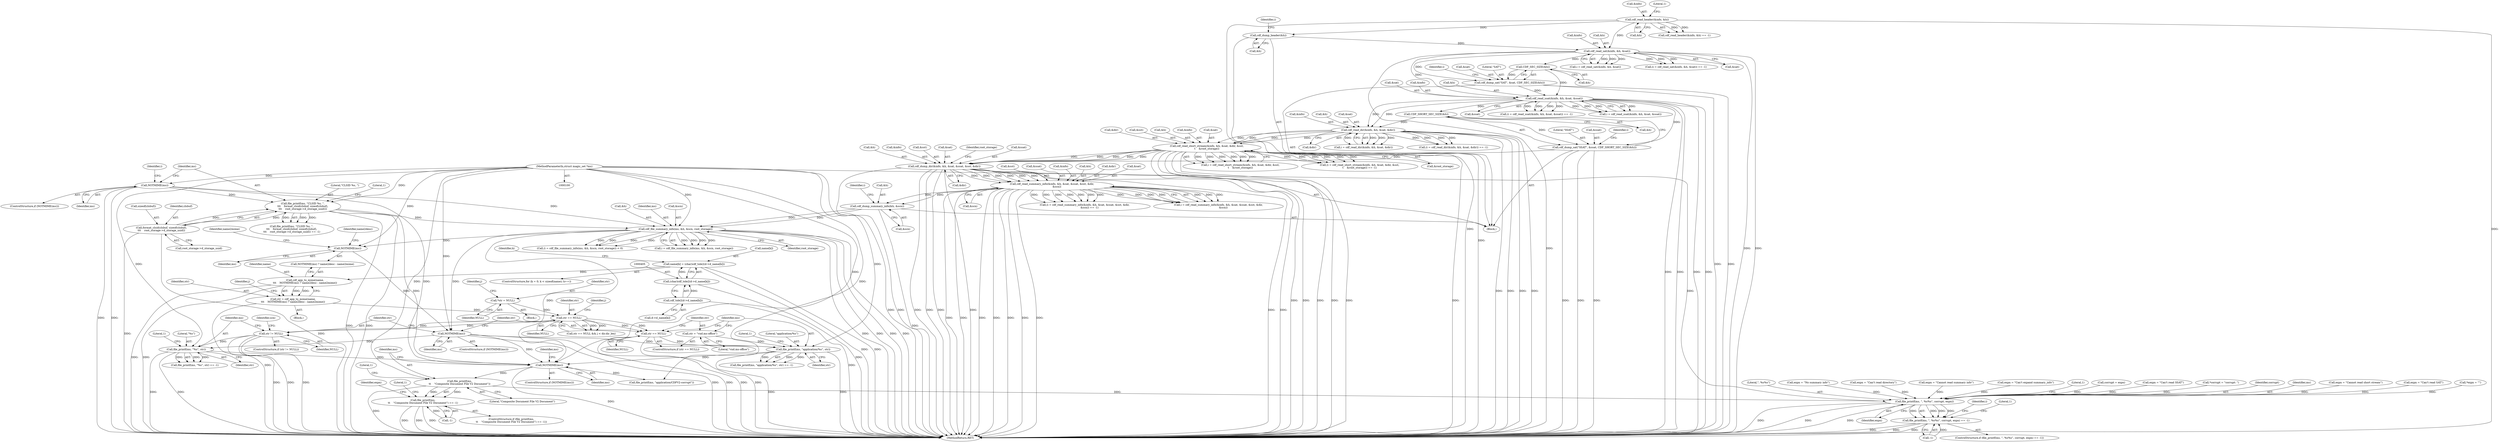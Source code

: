 digraph "0_file_6d209c1c489457397a5763bca4b28e43aac90391_2@pointer" {
"1000504" [label="(Call,file_printf(ms,\n\t\t    \"Composite Document File V2 Document\"))"];
"1000499" [label="(Call,NOTMIME(ms))"];
"1000422" [label="(Call,NOTMIME(ms))"];
"1000342" [label="(Call,cdf_file_summary_info(ms, &h, &scn, root_storage))"];
"1000279" [label="(Call,file_printf(ms, \"CLSID %s, \",\n\t\t\t    format_clsid(clsbuf, sizeof(clsbuf),\n\t\t\t    root_storage->d_storage_uuid)))"];
"1000273" [label="(Call,NOTMIME(ms))"];
"1000101" [label="(MethodParameterIn,struct magic_set *ms)"];
"1000282" [label="(Call,format_clsid(clsbuf, sizeof(clsbuf),\n\t\t\t    root_storage->d_storage_uuid))"];
"1000333" [label="(Call,cdf_dump_summary_info(&h, &scn))"];
"1000298" [label="(Call,cdf_read_summary_info(&info, &h, &sat, &ssat, &sst, &dir,\n            &scn))"];
"1000256" [label="(Call,cdf_dump_dir(&info, &h, &sat, &ssat, &sst, &dir))"];
"1000236" [label="(Call,cdf_read_short_stream(&info, &h, &sat, &dir, &sst,\n\t    &root_storage))"];
"1000215" [label="(Call,cdf_read_dir(&info, &h, &sat, &dir))"];
"1000188" [label="(Call,cdf_read_ssat(&info, &h, &sat, &ssat))"];
"1000163" [label="(Call,cdf_read_sat(&info, &h, &sat))"];
"1000147" [label="(Call,cdf_read_header(&info, &h))"];
"1000156" [label="(Call,cdf_dump_header(&h))"];
"1000181" [label="(Call,CDF_SEC_SIZE(&h))"];
"1000177" [label="(Call,cdf_dump_sat(\"SAT\", &sat, CDF_SEC_SIZE(&h)))"];
"1000208" [label="(Call,CDF_SHORT_SEC_SIZE(&h))"];
"1000204" [label="(Call,cdf_dump_sat(\"SSAT\", &ssat, CDF_SHORT_SEC_SIZE(&h)))"];
"1000417" [label="(Call,NOTMIME(ms))"];
"1000432" [label="(Call,file_printf(ms, \"%s\", str))"];
"1000426" [label="(Call,str != NULL)"];
"1000371" [label="(Call,str == NULL)"];
"1000412" [label="(Call,str = cdf_app_to_mime(name,\n\t\t\t    NOTMIME(ms) ? name2desc : name2mime))"];
"1000414" [label="(Call,cdf_app_to_mime(name,\n\t\t\t    NOTMIME(ms) ? name2desc : name2mime))"];
"1000400" [label="(Call,name[k] = (char)cdf_tole2(d->d_name[k]))"];
"1000404" [label="(Call,(char)cdf_tole2(d->d_name[k]))"];
"1000406" [label="(Call,cdf_tole2(d->d_name[k]))"];
"1000359" [label="(Call,*str = NULL)"];
"1000455" [label="(Call,file_printf(ms, \"application/%s\", str))"];
"1000450" [label="(Call,str = \"vnd.ms-office\")"];
"1000447" [label="(Call,str == NULL)"];
"1000503" [label="(Call,file_printf(ms,\n\t\t    \"Composite Document File V2 Document\") == -1)"];
"1000517" [label="(Call,file_printf(ms, \", %s%s\", corrupt, expn))"];
"1000516" [label="(Call,file_printf(ms, \", %s%s\", corrupt, expn) == -1)"];
"1000205" [label="(Literal,\"SSAT\")"];
"1000457" [label="(Literal,\"application/%s\")"];
"1000148" [label="(Call,&info)"];
"1000333" [label="(Call,cdf_dump_summary_info(&h, &scn))"];
"1000195" [label="(Call,&ssat)"];
"1000227" [label="(Call,expn = \"Can't read directory\")"];
"1000185" [label="(Call,(i = cdf_read_ssat(&info, &h, &sat, &ssat)) == -1)"];
"1000499" [label="(Call,NOTMIME(ms))"];
"1000373" [label="(Identifier,NULL)"];
"1000422" [label="(Call,NOTMIME(ms))"];
"1000346" [label="(Call,&scn)"];
"1000218" [label="(Call,&h)"];
"1000413" [label="(Identifier,str)"];
"1000307" [label="(Call,&sst)"];
"1000521" [label="(Identifier,expn)"];
"1000357" [label="(Block,)"];
"1000259" [label="(Call,&h)"];
"1000284" [label="(Call,sizeof(clsbuf))"];
"1000161" [label="(Call,i = cdf_read_sat(&info, &h, &sat))"];
"1000334" [label="(Call,&h)"];
"1000186" [label="(Call,i = cdf_read_ssat(&info, &h, &sat, &ssat))"];
"1000177" [label="(Call,cdf_dump_sat(\"SAT\", &sat, CDF_SEC_SIZE(&h)))"];
"1000404" [label="(Call,(char)cdf_tole2(d->d_name[k]))"];
"1000281" [label="(Literal,\"CLSID %s, \")"];
"1000272" [label="(ControlStructure,if (NOTMIME(ms)))"];
"1000305" [label="(Call,&ssat)"];
"1000295" [label="(Call,(i = cdf_read_summary_info(&info, &h, &sat, &ssat, &sst, &dir,\n            &scn)) == -1)"];
"1000204" [label="(Call,cdf_dump_sat(\"SSAT\", &ssat, CDF_SHORT_SEC_SIZE(&h)))"];
"1000425" [label="(ControlStructure,if (str != NULL))"];
"1000290" [label="(Literal,1)"];
"1000329" [label="(Call,expn = \"Cannot read summary info\")"];
"1000498" [label="(ControlStructure,if (NOTMIME(ms)))"];
"1000420" [label="(Identifier,name2mime)"];
"1000273" [label="(Call,NOTMIME(ms))"];
"1000407" [label="(Call,d->d_name[k])"];
"1000350" [label="(Call,expn = \"Can't expand summary_info\")"];
"1000375" [label="(Identifier,j)"];
"1000191" [label="(Call,&h)"];
"1000147" [label="(Call,cdf_read_header(&info, &h))"];
"1000157" [label="(Call,&h)"];
"1000423" [label="(Identifier,ms)"];
"1000532" [label="(Identifier,ms)"];
"1000458" [label="(Identifier,str)"];
"1000371" [label="(Call,str == NULL)"];
"1000447" [label="(Call,str == NULL)"];
"1000368" [label="(Identifier,j)"];
"1000336" [label="(Call,&scn)"];
"1000193" [label="(Call,&sat)"];
"1000401" [label="(Call,name[k])"];
"1000451" [label="(Identifier,str)"];
"1000523" [label="(Literal,1)"];
"1000182" [label="(Call,&h)"];
"1000321" [label="(Call,corrupt = expn)"];
"1000390" [label="(ControlStructure,for (k = 0; k < sizeof(name); k++))"];
"1000361" [label="(Identifier,NULL)"];
"1000296" [label="(Call,i = cdf_read_summary_info(&info, &h, &sat, &ssat, &sst, &dir,\n            &scn))"];
"1000236" [label="(Call,cdf_read_short_stream(&info, &h, &sat, &dir, &sst,\n\t    &root_storage))"];
"1000526" [label="(Literal,1)"];
"1000342" [label="(Call,cdf_file_summary_info(ms, &h, &scn, root_storage))"];
"1000432" [label="(Call,file_printf(ms, \"%s\", str))"];
"1000433" [label="(Identifier,ms)"];
"1000162" [label="(Identifier,i)"];
"1000517" [label="(Call,file_printf(ms, \", %s%s\", corrupt, expn))"];
"1000187" [label="(Identifier,i)"];
"1000437" [label="(Literal,1)"];
"1000200" [label="(Call,expn = \"Can't read SSAT\")"];
"1000299" [label="(Call,&info)"];
"1000267" [label="(Call,&dir)"];
"1000348" [label="(Identifier,root_storage)"];
"1000153" [label="(Literal,1)"];
"1000150" [label="(Call,&h)"];
"1000160" [label="(Call,(i = cdf_read_sat(&info, &h, &sat)) == -1)"];
"1000164" [label="(Call,&info)"];
"1000222" [label="(Call,&dir)"];
"1000341" [label="(Identifier,i)"];
"1000146" [label="(Call,cdf_read_header(&info, &h) == -1)"];
"1000370" [label="(Call,str == NULL && j < dir.dir_len)"];
"1000359" [label="(Call,*str = NULL)"];
"1000456" [label="(Identifier,ms)"];
"1000431" [label="(Call,file_printf(ms, \"%s\", str) == -1)"];
"1000400" [label="(Call,name[k] = (char)cdf_tole2(d->d_name[k]))"];
"1000417" [label="(Call,NOTMIME(ms))"];
"1000415" [label="(Identifier,name)"];
"1000502" [label="(ControlStructure,if (file_printf(ms,\n\t\t    \"Composite Document File V2 Document\") == -1))"];
"1000188" [label="(Call,cdf_read_ssat(&info, &h, &sat, &ssat))"];
"1000344" [label="(Call,&h)"];
"1000339" [label="(Call,(i = cdf_file_summary_info(ms, &h, &scn, root_storage)) < 0)"];
"1000168" [label="(Call,&sat)"];
"1000101" [label="(MethodParameterIn,struct magic_set *ms)"];
"1000372" [label="(Identifier,str)"];
"1000274" [label="(Identifier,ms)"];
"1000280" [label="(Identifier,ms)"];
"1000414" [label="(Call,cdf_app_to_mime(name,\n\t\t\t    NOTMIME(ms) ? name2desc : name2mime))"];
"1000234" [label="(Call,i = cdf_read_short_stream(&info, &h, &sat, &dir, &sst,\n\t    &root_storage))"];
"1000416" [label="(Call,NOTMIME(ms) ? name2desc : name2mime)"];
"1000119" [label="(Call,*corrupt = \"corrupt: \")"];
"1000446" [label="(ControlStructure,if (str == NULL))"];
"1000515" [label="(ControlStructure,if (file_printf(ms, \", %s%s\", corrupt, expn) == -1))"];
"1000506" [label="(Literal,\"Composite Document File V2 Document\")"];
"1000508" [label="(Literal,1)"];
"1000301" [label="(Call,&h)"];
"1000298" [label="(Call,cdf_read_summary_info(&info, &h, &sat, &ssat, &sst, &dir,\n            &scn))"];
"1000520" [label="(Identifier,corrupt)"];
"1000503" [label="(Call,file_printf(ms,\n\t\t    \"Composite Document File V2 Document\") == -1)"];
"1000518" [label="(Identifier,ms)"];
"1000233" [label="(Call,(i = cdf_read_short_stream(&info, &h, &sat, &dir, &sst,\n\t    &root_storage)) == -1)"];
"1000206" [label="(Call,&ssat)"];
"1000237" [label="(Call,&info)"];
"1000241" [label="(Call,&sat)"];
"1000544" [label="(MethodReturn,RET)"];
"1000427" [label="(Identifier,str)"];
"1000257" [label="(Call,&info)"];
"1000265" [label="(Call,&sst)"];
"1000209" [label="(Call,&h)"];
"1000454" [label="(Call,file_printf(ms, \"application/%s\", str) == -1)"];
"1000252" [label="(Call,expn = \"Cannot read short stream\")"];
"1000181" [label="(Call,CDF_SEC_SIZE(&h))"];
"1000243" [label="(Call,&dir)"];
"1000449" [label="(Identifier,NULL)"];
"1000173" [label="(Call,expn = \"Can't read SAT\")"];
"1000381" [label="(Block,)"];
"1000412" [label="(Call,str = cdf_app_to_mime(name,\n\t\t\t    NOTMIME(ms) ? name2desc : name2mime))"];
"1000455" [label="(Call,file_printf(ms, \"application/%s\", str))"];
"1000215" [label="(Call,cdf_read_dir(&info, &h, &sat, &dir))"];
"1000507" [label="(Call,-1)"];
"1000115" [label="(Call,*expn = \"\")"];
"1000343" [label="(Identifier,ms)"];
"1000286" [label="(Call,root_storage->d_storage_uuid)"];
"1000105" [label="(Block,)"];
"1000469" [label="(Identifier,scn)"];
"1000297" [label="(Identifier,i)"];
"1000279" [label="(Call,file_printf(ms, \"CLSID %s, \",\n\t\t\t    format_clsid(clsbuf, sizeof(clsbuf),\n\t\t\t    root_storage->d_storage_uuid)))"];
"1000214" [label="(Identifier,i)"];
"1000519" [label="(Literal,\", %s%s\")"];
"1000421" [label="(ControlStructure,if (NOTMIME(ms)))"];
"1000531" [label="(Call,file_printf(ms, \"application/CDFV2-corrupt\"))"];
"1000434" [label="(Literal,\"%s\")"];
"1000282" [label="(Call,format_clsid(clsbuf, sizeof(clsbuf),\n\t\t\t    root_storage->d_storage_uuid))"];
"1000220" [label="(Call,&sat)"];
"1000189" [label="(Call,&info)"];
"1000399" [label="(Identifier,k)"];
"1000448" [label="(Identifier,str)"];
"1000309" [label="(Call,&dir)"];
"1000245" [label="(Call,&sst)"];
"1000261" [label="(Call,&sat)"];
"1000380" [label="(Identifier,j)"];
"1000340" [label="(Call,i = cdf_file_summary_info(ms, &h, &scn, root_storage))"];
"1000450" [label="(Call,str = \"vnd.ms-office\")"];
"1000208" [label="(Call,CDF_SHORT_SEC_SIZE(&h))"];
"1000516" [label="(Call,file_printf(ms, \", %s%s\", corrupt, expn) == -1)"];
"1000256" [label="(Call,cdf_dump_dir(&info, &h, &sat, &ssat, &sst, &dir))"];
"1000278" [label="(Call,file_printf(ms, \"CLSID %s, \",\n\t\t\t    format_clsid(clsbuf, sizeof(clsbuf),\n\t\t\t    root_storage->d_storage_uuid)) == -1)"];
"1000163" [label="(Call,cdf_read_sat(&info, &h, &sat))"];
"1000426" [label="(Call,str != NULL)"];
"1000504" [label="(Call,file_printf(ms,\n\t\t    \"Composite Document File V2 Document\"))"];
"1000216" [label="(Call,&info)"];
"1000179" [label="(Call,&sat)"];
"1000360" [label="(Identifier,str)"];
"1000311" [label="(Call,&scn)"];
"1000166" [label="(Call,&h)"];
"1000270" [label="(Identifier,root_storage)"];
"1000522" [label="(Call,-1)"];
"1000419" [label="(Identifier,name2desc)"];
"1000239" [label="(Call,&h)"];
"1000406" [label="(Call,cdf_tole2(d->d_name[k]))"];
"1000178" [label="(Literal,\"SAT\")"];
"1000452" [label="(Literal,\"vnd.ms-office\")"];
"1000213" [label="(Call,i = cdf_read_dir(&info, &h, &sat, &dir))"];
"1000514" [label="(Identifier,expn)"];
"1000324" [label="(Call,expn = \"No summary info\")"];
"1000435" [label="(Identifier,str)"];
"1000428" [label="(Identifier,NULL)"];
"1000212" [label="(Call,(i = cdf_read_dir(&info, &h, &sat, &dir)) == -1)"];
"1000540" [label="(Identifier,i)"];
"1000460" [label="(Literal,1)"];
"1000505" [label="(Identifier,ms)"];
"1000156" [label="(Call,cdf_dump_header(&h))"];
"1000303" [label="(Call,&sat)"];
"1000500" [label="(Identifier,ms)"];
"1000247" [label="(Call,&root_storage)"];
"1000283" [label="(Identifier,clsbuf)"];
"1000263" [label="(Call,&ssat)"];
"1000511" [label="(Literal,1)"];
"1000418" [label="(Identifier,ms)"];
"1000504" -> "1000503"  [label="AST: "];
"1000504" -> "1000506"  [label="CFG: "];
"1000505" -> "1000504"  [label="AST: "];
"1000506" -> "1000504"  [label="AST: "];
"1000508" -> "1000504"  [label="CFG: "];
"1000504" -> "1000544"  [label="DDG: "];
"1000504" -> "1000503"  [label="DDG: "];
"1000504" -> "1000503"  [label="DDG: "];
"1000499" -> "1000504"  [label="DDG: "];
"1000101" -> "1000504"  [label="DDG: "];
"1000504" -> "1000517"  [label="DDG: "];
"1000499" -> "1000498"  [label="AST: "];
"1000499" -> "1000500"  [label="CFG: "];
"1000500" -> "1000499"  [label="AST: "];
"1000505" -> "1000499"  [label="CFG: "];
"1000532" -> "1000499"  [label="CFG: "];
"1000499" -> "1000544"  [label="DDG: "];
"1000422" -> "1000499"  [label="DDG: "];
"1000273" -> "1000499"  [label="DDG: "];
"1000432" -> "1000499"  [label="DDG: "];
"1000455" -> "1000499"  [label="DDG: "];
"1000342" -> "1000499"  [label="DDG: "];
"1000279" -> "1000499"  [label="DDG: "];
"1000101" -> "1000499"  [label="DDG: "];
"1000499" -> "1000531"  [label="DDG: "];
"1000422" -> "1000421"  [label="AST: "];
"1000422" -> "1000423"  [label="CFG: "];
"1000423" -> "1000422"  [label="AST: "];
"1000427" -> "1000422"  [label="CFG: "];
"1000448" -> "1000422"  [label="CFG: "];
"1000422" -> "1000544"  [label="DDG: "];
"1000422" -> "1000544"  [label="DDG: "];
"1000342" -> "1000422"  [label="DDG: "];
"1000417" -> "1000422"  [label="DDG: "];
"1000101" -> "1000422"  [label="DDG: "];
"1000422" -> "1000432"  [label="DDG: "];
"1000422" -> "1000455"  [label="DDG: "];
"1000342" -> "1000340"  [label="AST: "];
"1000342" -> "1000348"  [label="CFG: "];
"1000343" -> "1000342"  [label="AST: "];
"1000344" -> "1000342"  [label="AST: "];
"1000346" -> "1000342"  [label="AST: "];
"1000348" -> "1000342"  [label="AST: "];
"1000340" -> "1000342"  [label="CFG: "];
"1000342" -> "1000544"  [label="DDG: "];
"1000342" -> "1000544"  [label="DDG: "];
"1000342" -> "1000544"  [label="DDG: "];
"1000342" -> "1000544"  [label="DDG: "];
"1000342" -> "1000339"  [label="DDG: "];
"1000342" -> "1000339"  [label="DDG: "];
"1000342" -> "1000339"  [label="DDG: "];
"1000342" -> "1000339"  [label="DDG: "];
"1000342" -> "1000340"  [label="DDG: "];
"1000342" -> "1000340"  [label="DDG: "];
"1000342" -> "1000340"  [label="DDG: "];
"1000342" -> "1000340"  [label="DDG: "];
"1000279" -> "1000342"  [label="DDG: "];
"1000273" -> "1000342"  [label="DDG: "];
"1000101" -> "1000342"  [label="DDG: "];
"1000333" -> "1000342"  [label="DDG: "];
"1000333" -> "1000342"  [label="DDG: "];
"1000342" -> "1000417"  [label="DDG: "];
"1000279" -> "1000278"  [label="AST: "];
"1000279" -> "1000282"  [label="CFG: "];
"1000280" -> "1000279"  [label="AST: "];
"1000281" -> "1000279"  [label="AST: "];
"1000282" -> "1000279"  [label="AST: "];
"1000290" -> "1000279"  [label="CFG: "];
"1000279" -> "1000544"  [label="DDG: "];
"1000279" -> "1000544"  [label="DDG: "];
"1000279" -> "1000278"  [label="DDG: "];
"1000279" -> "1000278"  [label="DDG: "];
"1000279" -> "1000278"  [label="DDG: "];
"1000273" -> "1000279"  [label="DDG: "];
"1000101" -> "1000279"  [label="DDG: "];
"1000282" -> "1000279"  [label="DDG: "];
"1000282" -> "1000279"  [label="DDG: "];
"1000273" -> "1000272"  [label="AST: "];
"1000273" -> "1000274"  [label="CFG: "];
"1000274" -> "1000273"  [label="AST: "];
"1000280" -> "1000273"  [label="CFG: "];
"1000297" -> "1000273"  [label="CFG: "];
"1000273" -> "1000544"  [label="DDG: "];
"1000273" -> "1000544"  [label="DDG: "];
"1000101" -> "1000273"  [label="DDG: "];
"1000101" -> "1000100"  [label="AST: "];
"1000101" -> "1000544"  [label="DDG: "];
"1000101" -> "1000417"  [label="DDG: "];
"1000101" -> "1000432"  [label="DDG: "];
"1000101" -> "1000455"  [label="DDG: "];
"1000101" -> "1000517"  [label="DDG: "];
"1000101" -> "1000531"  [label="DDG: "];
"1000282" -> "1000286"  [label="CFG: "];
"1000283" -> "1000282"  [label="AST: "];
"1000284" -> "1000282"  [label="AST: "];
"1000286" -> "1000282"  [label="AST: "];
"1000282" -> "1000544"  [label="DDG: "];
"1000282" -> "1000544"  [label="DDG: "];
"1000333" -> "1000105"  [label="AST: "];
"1000333" -> "1000336"  [label="CFG: "];
"1000334" -> "1000333"  [label="AST: "];
"1000336" -> "1000333"  [label="AST: "];
"1000341" -> "1000333"  [label="CFG: "];
"1000333" -> "1000544"  [label="DDG: "];
"1000298" -> "1000333"  [label="DDG: "];
"1000298" -> "1000333"  [label="DDG: "];
"1000298" -> "1000296"  [label="AST: "];
"1000298" -> "1000311"  [label="CFG: "];
"1000299" -> "1000298"  [label="AST: "];
"1000301" -> "1000298"  [label="AST: "];
"1000303" -> "1000298"  [label="AST: "];
"1000305" -> "1000298"  [label="AST: "];
"1000307" -> "1000298"  [label="AST: "];
"1000309" -> "1000298"  [label="AST: "];
"1000311" -> "1000298"  [label="AST: "];
"1000296" -> "1000298"  [label="CFG: "];
"1000298" -> "1000544"  [label="DDG: "];
"1000298" -> "1000544"  [label="DDG: "];
"1000298" -> "1000544"  [label="DDG: "];
"1000298" -> "1000544"  [label="DDG: "];
"1000298" -> "1000544"  [label="DDG: "];
"1000298" -> "1000544"  [label="DDG: "];
"1000298" -> "1000544"  [label="DDG: "];
"1000298" -> "1000295"  [label="DDG: "];
"1000298" -> "1000295"  [label="DDG: "];
"1000298" -> "1000295"  [label="DDG: "];
"1000298" -> "1000295"  [label="DDG: "];
"1000298" -> "1000295"  [label="DDG: "];
"1000298" -> "1000295"  [label="DDG: "];
"1000298" -> "1000295"  [label="DDG: "];
"1000298" -> "1000296"  [label="DDG: "];
"1000298" -> "1000296"  [label="DDG: "];
"1000298" -> "1000296"  [label="DDG: "];
"1000298" -> "1000296"  [label="DDG: "];
"1000298" -> "1000296"  [label="DDG: "];
"1000298" -> "1000296"  [label="DDG: "];
"1000298" -> "1000296"  [label="DDG: "];
"1000256" -> "1000298"  [label="DDG: "];
"1000256" -> "1000298"  [label="DDG: "];
"1000256" -> "1000298"  [label="DDG: "];
"1000256" -> "1000298"  [label="DDG: "];
"1000256" -> "1000298"  [label="DDG: "];
"1000256" -> "1000298"  [label="DDG: "];
"1000256" -> "1000105"  [label="AST: "];
"1000256" -> "1000267"  [label="CFG: "];
"1000257" -> "1000256"  [label="AST: "];
"1000259" -> "1000256"  [label="AST: "];
"1000261" -> "1000256"  [label="AST: "];
"1000263" -> "1000256"  [label="AST: "];
"1000265" -> "1000256"  [label="AST: "];
"1000267" -> "1000256"  [label="AST: "];
"1000270" -> "1000256"  [label="CFG: "];
"1000256" -> "1000544"  [label="DDG: "];
"1000256" -> "1000544"  [label="DDG: "];
"1000256" -> "1000544"  [label="DDG: "];
"1000256" -> "1000544"  [label="DDG: "];
"1000256" -> "1000544"  [label="DDG: "];
"1000256" -> "1000544"  [label="DDG: "];
"1000256" -> "1000544"  [label="DDG: "];
"1000236" -> "1000256"  [label="DDG: "];
"1000236" -> "1000256"  [label="DDG: "];
"1000236" -> "1000256"  [label="DDG: "];
"1000236" -> "1000256"  [label="DDG: "];
"1000236" -> "1000256"  [label="DDG: "];
"1000204" -> "1000256"  [label="DDG: "];
"1000236" -> "1000234"  [label="AST: "];
"1000236" -> "1000247"  [label="CFG: "];
"1000237" -> "1000236"  [label="AST: "];
"1000239" -> "1000236"  [label="AST: "];
"1000241" -> "1000236"  [label="AST: "];
"1000243" -> "1000236"  [label="AST: "];
"1000245" -> "1000236"  [label="AST: "];
"1000247" -> "1000236"  [label="AST: "];
"1000234" -> "1000236"  [label="CFG: "];
"1000236" -> "1000544"  [label="DDG: "];
"1000236" -> "1000544"  [label="DDG: "];
"1000236" -> "1000544"  [label="DDG: "];
"1000236" -> "1000544"  [label="DDG: "];
"1000236" -> "1000544"  [label="DDG: "];
"1000236" -> "1000544"  [label="DDG: "];
"1000236" -> "1000233"  [label="DDG: "];
"1000236" -> "1000233"  [label="DDG: "];
"1000236" -> "1000233"  [label="DDG: "];
"1000236" -> "1000233"  [label="DDG: "];
"1000236" -> "1000233"  [label="DDG: "];
"1000236" -> "1000233"  [label="DDG: "];
"1000236" -> "1000234"  [label="DDG: "];
"1000236" -> "1000234"  [label="DDG: "];
"1000236" -> "1000234"  [label="DDG: "];
"1000236" -> "1000234"  [label="DDG: "];
"1000236" -> "1000234"  [label="DDG: "];
"1000236" -> "1000234"  [label="DDG: "];
"1000215" -> "1000236"  [label="DDG: "];
"1000215" -> "1000236"  [label="DDG: "];
"1000215" -> "1000236"  [label="DDG: "];
"1000215" -> "1000236"  [label="DDG: "];
"1000215" -> "1000213"  [label="AST: "];
"1000215" -> "1000222"  [label="CFG: "];
"1000216" -> "1000215"  [label="AST: "];
"1000218" -> "1000215"  [label="AST: "];
"1000220" -> "1000215"  [label="AST: "];
"1000222" -> "1000215"  [label="AST: "];
"1000213" -> "1000215"  [label="CFG: "];
"1000215" -> "1000544"  [label="DDG: "];
"1000215" -> "1000544"  [label="DDG: "];
"1000215" -> "1000544"  [label="DDG: "];
"1000215" -> "1000544"  [label="DDG: "];
"1000215" -> "1000212"  [label="DDG: "];
"1000215" -> "1000212"  [label="DDG: "];
"1000215" -> "1000212"  [label="DDG: "];
"1000215" -> "1000212"  [label="DDG: "];
"1000215" -> "1000213"  [label="DDG: "];
"1000215" -> "1000213"  [label="DDG: "];
"1000215" -> "1000213"  [label="DDG: "];
"1000215" -> "1000213"  [label="DDG: "];
"1000188" -> "1000215"  [label="DDG: "];
"1000188" -> "1000215"  [label="DDG: "];
"1000208" -> "1000215"  [label="DDG: "];
"1000188" -> "1000186"  [label="AST: "];
"1000188" -> "1000195"  [label="CFG: "];
"1000189" -> "1000188"  [label="AST: "];
"1000191" -> "1000188"  [label="AST: "];
"1000193" -> "1000188"  [label="AST: "];
"1000195" -> "1000188"  [label="AST: "];
"1000186" -> "1000188"  [label="CFG: "];
"1000188" -> "1000544"  [label="DDG: "];
"1000188" -> "1000544"  [label="DDG: "];
"1000188" -> "1000544"  [label="DDG: "];
"1000188" -> "1000544"  [label="DDG: "];
"1000188" -> "1000185"  [label="DDG: "];
"1000188" -> "1000185"  [label="DDG: "];
"1000188" -> "1000185"  [label="DDG: "];
"1000188" -> "1000185"  [label="DDG: "];
"1000188" -> "1000186"  [label="DDG: "];
"1000188" -> "1000186"  [label="DDG: "];
"1000188" -> "1000186"  [label="DDG: "];
"1000188" -> "1000186"  [label="DDG: "];
"1000163" -> "1000188"  [label="DDG: "];
"1000181" -> "1000188"  [label="DDG: "];
"1000177" -> "1000188"  [label="DDG: "];
"1000188" -> "1000204"  [label="DDG: "];
"1000188" -> "1000208"  [label="DDG: "];
"1000163" -> "1000161"  [label="AST: "];
"1000163" -> "1000168"  [label="CFG: "];
"1000164" -> "1000163"  [label="AST: "];
"1000166" -> "1000163"  [label="AST: "];
"1000168" -> "1000163"  [label="AST: "];
"1000161" -> "1000163"  [label="CFG: "];
"1000163" -> "1000544"  [label="DDG: "];
"1000163" -> "1000544"  [label="DDG: "];
"1000163" -> "1000544"  [label="DDG: "];
"1000163" -> "1000160"  [label="DDG: "];
"1000163" -> "1000160"  [label="DDG: "];
"1000163" -> "1000160"  [label="DDG: "];
"1000163" -> "1000161"  [label="DDG: "];
"1000163" -> "1000161"  [label="DDG: "];
"1000163" -> "1000161"  [label="DDG: "];
"1000147" -> "1000163"  [label="DDG: "];
"1000156" -> "1000163"  [label="DDG: "];
"1000163" -> "1000177"  [label="DDG: "];
"1000163" -> "1000181"  [label="DDG: "];
"1000147" -> "1000146"  [label="AST: "];
"1000147" -> "1000150"  [label="CFG: "];
"1000148" -> "1000147"  [label="AST: "];
"1000150" -> "1000147"  [label="AST: "];
"1000153" -> "1000147"  [label="CFG: "];
"1000147" -> "1000544"  [label="DDG: "];
"1000147" -> "1000544"  [label="DDG: "];
"1000147" -> "1000146"  [label="DDG: "];
"1000147" -> "1000146"  [label="DDG: "];
"1000147" -> "1000156"  [label="DDG: "];
"1000156" -> "1000105"  [label="AST: "];
"1000156" -> "1000157"  [label="CFG: "];
"1000157" -> "1000156"  [label="AST: "];
"1000162" -> "1000156"  [label="CFG: "];
"1000156" -> "1000544"  [label="DDG: "];
"1000181" -> "1000177"  [label="AST: "];
"1000181" -> "1000182"  [label="CFG: "];
"1000182" -> "1000181"  [label="AST: "];
"1000177" -> "1000181"  [label="CFG: "];
"1000181" -> "1000177"  [label="DDG: "];
"1000177" -> "1000105"  [label="AST: "];
"1000178" -> "1000177"  [label="AST: "];
"1000179" -> "1000177"  [label="AST: "];
"1000187" -> "1000177"  [label="CFG: "];
"1000177" -> "1000544"  [label="DDG: "];
"1000177" -> "1000544"  [label="DDG: "];
"1000208" -> "1000204"  [label="AST: "];
"1000208" -> "1000209"  [label="CFG: "];
"1000209" -> "1000208"  [label="AST: "];
"1000204" -> "1000208"  [label="CFG: "];
"1000208" -> "1000204"  [label="DDG: "];
"1000204" -> "1000105"  [label="AST: "];
"1000205" -> "1000204"  [label="AST: "];
"1000206" -> "1000204"  [label="AST: "];
"1000214" -> "1000204"  [label="CFG: "];
"1000204" -> "1000544"  [label="DDG: "];
"1000204" -> "1000544"  [label="DDG: "];
"1000204" -> "1000544"  [label="DDG: "];
"1000417" -> "1000416"  [label="AST: "];
"1000417" -> "1000418"  [label="CFG: "];
"1000418" -> "1000417"  [label="AST: "];
"1000419" -> "1000417"  [label="CFG: "];
"1000420" -> "1000417"  [label="CFG: "];
"1000432" -> "1000431"  [label="AST: "];
"1000432" -> "1000435"  [label="CFG: "];
"1000433" -> "1000432"  [label="AST: "];
"1000434" -> "1000432"  [label="AST: "];
"1000435" -> "1000432"  [label="AST: "];
"1000437" -> "1000432"  [label="CFG: "];
"1000432" -> "1000544"  [label="DDG: "];
"1000432" -> "1000544"  [label="DDG: "];
"1000432" -> "1000431"  [label="DDG: "];
"1000432" -> "1000431"  [label="DDG: "];
"1000432" -> "1000431"  [label="DDG: "];
"1000426" -> "1000432"  [label="DDG: "];
"1000426" -> "1000425"  [label="AST: "];
"1000426" -> "1000428"  [label="CFG: "];
"1000427" -> "1000426"  [label="AST: "];
"1000428" -> "1000426"  [label="AST: "];
"1000433" -> "1000426"  [label="CFG: "];
"1000469" -> "1000426"  [label="CFG: "];
"1000426" -> "1000544"  [label="DDG: "];
"1000426" -> "1000544"  [label="DDG: "];
"1000426" -> "1000544"  [label="DDG: "];
"1000371" -> "1000426"  [label="DDG: "];
"1000371" -> "1000426"  [label="DDG: "];
"1000371" -> "1000370"  [label="AST: "];
"1000371" -> "1000373"  [label="CFG: "];
"1000372" -> "1000371"  [label="AST: "];
"1000373" -> "1000371"  [label="AST: "];
"1000375" -> "1000371"  [label="CFG: "];
"1000370" -> "1000371"  [label="CFG: "];
"1000371" -> "1000370"  [label="DDG: "];
"1000371" -> "1000370"  [label="DDG: "];
"1000412" -> "1000371"  [label="DDG: "];
"1000359" -> "1000371"  [label="DDG: "];
"1000371" -> "1000447"  [label="DDG: "];
"1000371" -> "1000447"  [label="DDG: "];
"1000412" -> "1000381"  [label="AST: "];
"1000412" -> "1000414"  [label="CFG: "];
"1000413" -> "1000412"  [label="AST: "];
"1000414" -> "1000412"  [label="AST: "];
"1000380" -> "1000412"  [label="CFG: "];
"1000412" -> "1000544"  [label="DDG: "];
"1000414" -> "1000412"  [label="DDG: "];
"1000414" -> "1000412"  [label="DDG: "];
"1000414" -> "1000416"  [label="CFG: "];
"1000415" -> "1000414"  [label="AST: "];
"1000416" -> "1000414"  [label="AST: "];
"1000414" -> "1000544"  [label="DDG: "];
"1000414" -> "1000544"  [label="DDG: "];
"1000400" -> "1000414"  [label="DDG: "];
"1000400" -> "1000390"  [label="AST: "];
"1000400" -> "1000404"  [label="CFG: "];
"1000401" -> "1000400"  [label="AST: "];
"1000404" -> "1000400"  [label="AST: "];
"1000399" -> "1000400"  [label="CFG: "];
"1000400" -> "1000544"  [label="DDG: "];
"1000400" -> "1000544"  [label="DDG: "];
"1000404" -> "1000400"  [label="DDG: "];
"1000404" -> "1000406"  [label="CFG: "];
"1000405" -> "1000404"  [label="AST: "];
"1000406" -> "1000404"  [label="AST: "];
"1000404" -> "1000544"  [label="DDG: "];
"1000406" -> "1000404"  [label="DDG: "];
"1000406" -> "1000407"  [label="CFG: "];
"1000407" -> "1000406"  [label="AST: "];
"1000406" -> "1000544"  [label="DDG: "];
"1000359" -> "1000357"  [label="AST: "];
"1000359" -> "1000361"  [label="CFG: "];
"1000360" -> "1000359"  [label="AST: "];
"1000361" -> "1000359"  [label="AST: "];
"1000368" -> "1000359"  [label="CFG: "];
"1000455" -> "1000454"  [label="AST: "];
"1000455" -> "1000458"  [label="CFG: "];
"1000456" -> "1000455"  [label="AST: "];
"1000457" -> "1000455"  [label="AST: "];
"1000458" -> "1000455"  [label="AST: "];
"1000460" -> "1000455"  [label="CFG: "];
"1000455" -> "1000544"  [label="DDG: "];
"1000455" -> "1000544"  [label="DDG: "];
"1000455" -> "1000454"  [label="DDG: "];
"1000455" -> "1000454"  [label="DDG: "];
"1000455" -> "1000454"  [label="DDG: "];
"1000450" -> "1000455"  [label="DDG: "];
"1000447" -> "1000455"  [label="DDG: "];
"1000450" -> "1000446"  [label="AST: "];
"1000450" -> "1000452"  [label="CFG: "];
"1000451" -> "1000450"  [label="AST: "];
"1000452" -> "1000450"  [label="AST: "];
"1000456" -> "1000450"  [label="CFG: "];
"1000447" -> "1000446"  [label="AST: "];
"1000447" -> "1000449"  [label="CFG: "];
"1000448" -> "1000447"  [label="AST: "];
"1000449" -> "1000447"  [label="AST: "];
"1000451" -> "1000447"  [label="CFG: "];
"1000456" -> "1000447"  [label="CFG: "];
"1000447" -> "1000544"  [label="DDG: "];
"1000447" -> "1000544"  [label="DDG: "];
"1000503" -> "1000502"  [label="AST: "];
"1000503" -> "1000507"  [label="CFG: "];
"1000507" -> "1000503"  [label="AST: "];
"1000511" -> "1000503"  [label="CFG: "];
"1000514" -> "1000503"  [label="CFG: "];
"1000503" -> "1000544"  [label="DDG: "];
"1000503" -> "1000544"  [label="DDG: "];
"1000503" -> "1000544"  [label="DDG: "];
"1000507" -> "1000503"  [label="DDG: "];
"1000517" -> "1000516"  [label="AST: "];
"1000517" -> "1000521"  [label="CFG: "];
"1000518" -> "1000517"  [label="AST: "];
"1000519" -> "1000517"  [label="AST: "];
"1000520" -> "1000517"  [label="AST: "];
"1000521" -> "1000517"  [label="AST: "];
"1000523" -> "1000517"  [label="CFG: "];
"1000517" -> "1000544"  [label="DDG: "];
"1000517" -> "1000544"  [label="DDG: "];
"1000517" -> "1000544"  [label="DDG: "];
"1000517" -> "1000516"  [label="DDG: "];
"1000517" -> "1000516"  [label="DDG: "];
"1000517" -> "1000516"  [label="DDG: "];
"1000517" -> "1000516"  [label="DDG: "];
"1000321" -> "1000517"  [label="DDG: "];
"1000119" -> "1000517"  [label="DDG: "];
"1000200" -> "1000517"  [label="DDG: "];
"1000350" -> "1000517"  [label="DDG: "];
"1000252" -> "1000517"  [label="DDG: "];
"1000227" -> "1000517"  [label="DDG: "];
"1000329" -> "1000517"  [label="DDG: "];
"1000324" -> "1000517"  [label="DDG: "];
"1000115" -> "1000517"  [label="DDG: "];
"1000173" -> "1000517"  [label="DDG: "];
"1000516" -> "1000515"  [label="AST: "];
"1000516" -> "1000522"  [label="CFG: "];
"1000522" -> "1000516"  [label="AST: "];
"1000526" -> "1000516"  [label="CFG: "];
"1000540" -> "1000516"  [label="CFG: "];
"1000516" -> "1000544"  [label="DDG: "];
"1000516" -> "1000544"  [label="DDG: "];
"1000516" -> "1000544"  [label="DDG: "];
"1000522" -> "1000516"  [label="DDG: "];
}

